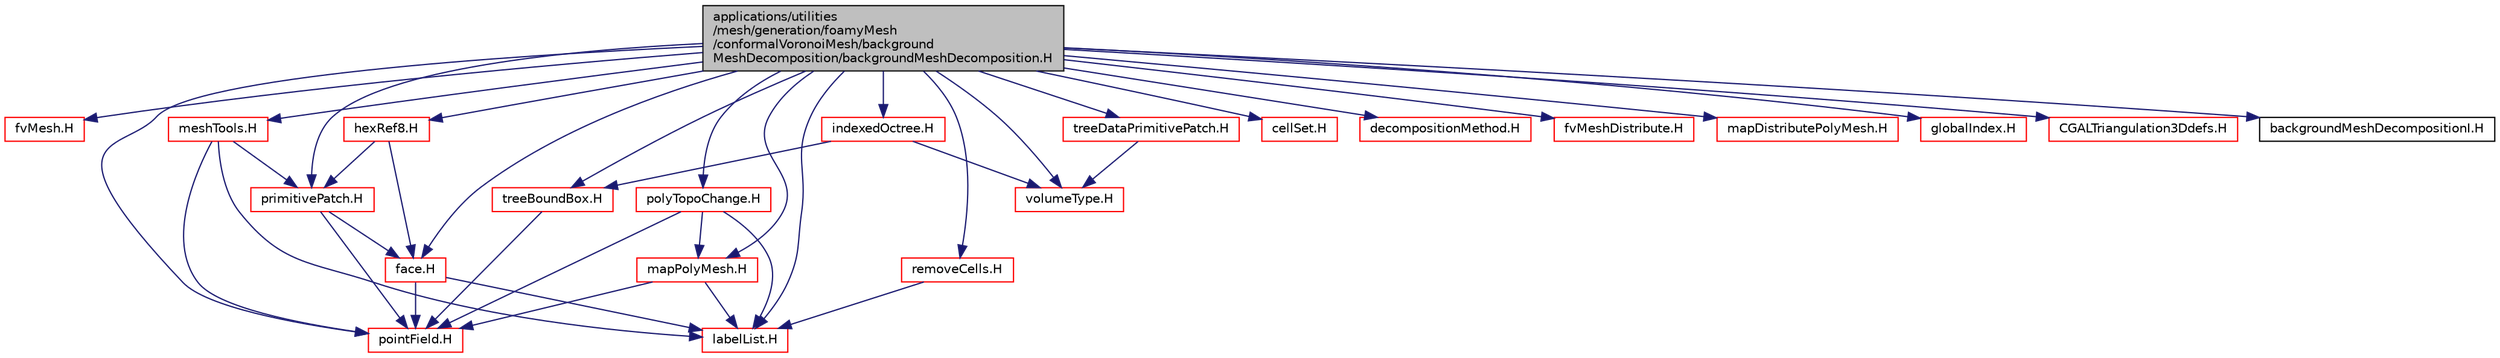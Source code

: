 digraph "applications/utilities/mesh/generation/foamyMesh/conformalVoronoiMesh/backgroundMeshDecomposition/backgroundMeshDecomposition.H"
{
  bgcolor="transparent";
  edge [fontname="Helvetica",fontsize="10",labelfontname="Helvetica",labelfontsize="10"];
  node [fontname="Helvetica",fontsize="10",shape=record];
  Node0 [label="applications/utilities\l/mesh/generation/foamyMesh\l/conformalVoronoiMesh/background\lMeshDecomposition/backgroundMeshDecomposition.H",height=0.2,width=0.4,color="black", fillcolor="grey75", style="filled", fontcolor="black"];
  Node0 -> Node1 [color="midnightblue",fontsize="10",style="solid",fontname="Helvetica"];
  Node1 [label="fvMesh.H",height=0.2,width=0.4,color="red",URL="$a03719.html"];
  Node0 -> Node283 [color="midnightblue",fontsize="10",style="solid",fontname="Helvetica"];
  Node283 [label="hexRef8.H",height=0.2,width=0.4,color="red",URL="$a00755.html"];
  Node283 -> Node164 [color="midnightblue",fontsize="10",style="solid",fontname="Helvetica"];
  Node164 [label="face.H",height=0.2,width=0.4,color="red",URL="$a12080.html"];
  Node164 -> Node101 [color="midnightblue",fontsize="10",style="solid",fontname="Helvetica"];
  Node101 [label="pointField.H",height=0.2,width=0.4,color="red",URL="$a12830.html"];
  Node164 -> Node117 [color="midnightblue",fontsize="10",style="solid",fontname="Helvetica"];
  Node117 [label="labelList.H",height=0.2,width=0.4,color="red",URL="$a13154.html"];
  Node283 -> Node201 [color="midnightblue",fontsize="10",style="solid",fontname="Helvetica"];
  Node201 [label="primitivePatch.H",height=0.2,width=0.4,color="red",URL="$a12767.html"];
  Node201 -> Node164 [color="midnightblue",fontsize="10",style="solid",fontname="Helvetica"];
  Node201 -> Node101 [color="midnightblue",fontsize="10",style="solid",fontname="Helvetica"];
  Node0 -> Node291 [color="midnightblue",fontsize="10",style="solid",fontname="Helvetica"];
  Node291 [label="cellSet.H",height=0.2,width=0.4,color="red",URL="$a08810.html"];
  Node0 -> Node293 [color="midnightblue",fontsize="10",style="solid",fontname="Helvetica"];
  Node293 [label="meshTools.H",height=0.2,width=0.4,color="red",URL="$a08357.html"];
  Node293 -> Node117 [color="midnightblue",fontsize="10",style="solid",fontname="Helvetica"];
  Node293 -> Node101 [color="midnightblue",fontsize="10",style="solid",fontname="Helvetica"];
  Node293 -> Node201 [color="midnightblue",fontsize="10",style="solid",fontname="Helvetica"];
  Node0 -> Node294 [color="midnightblue",fontsize="10",style="solid",fontname="Helvetica"];
  Node294 [label="polyTopoChange.H",height=0.2,width=0.4,color="red",URL="$a00791.html"];
  Node294 -> Node117 [color="midnightblue",fontsize="10",style="solid",fontname="Helvetica"];
  Node294 -> Node101 [color="midnightblue",fontsize="10",style="solid",fontname="Helvetica"];
  Node294 -> Node295 [color="midnightblue",fontsize="10",style="solid",fontname="Helvetica"];
  Node295 [label="mapPolyMesh.H",height=0.2,width=0.4,color="red",URL="$a12365.html"];
  Node295 -> Node117 [color="midnightblue",fontsize="10",style="solid",fontname="Helvetica"];
  Node295 -> Node101 [color="midnightblue",fontsize="10",style="solid",fontname="Helvetica"];
  Node0 -> Node295 [color="midnightblue",fontsize="10",style="solid",fontname="Helvetica"];
  Node0 -> Node299 [color="midnightblue",fontsize="10",style="solid",fontname="Helvetica"];
  Node299 [label="decompositionMethod.H",height=0.2,width=0.4,color="red",URL="$a13883.html"];
  Node0 -> Node303 [color="midnightblue",fontsize="10",style="solid",fontname="Helvetica"];
  Node303 [label="fvMeshDistribute.H",height=0.2,width=0.4,color="red",URL="$a00419.html"];
  Node0 -> Node331 [color="midnightblue",fontsize="10",style="solid",fontname="Helvetica"];
  Node331 [label="removeCells.H",height=0.2,width=0.4,color="red",URL="$a00821.html"];
  Node331 -> Node117 [color="midnightblue",fontsize="10",style="solid",fontname="Helvetica"];
  Node0 -> Node332 [color="midnightblue",fontsize="10",style="solid",fontname="Helvetica"];
  Node332 [label="mapDistributePolyMesh.H",height=0.2,width=0.4,color="red",URL="$a12353.html"];
  Node0 -> Node346 [color="midnightblue",fontsize="10",style="solid",fontname="Helvetica"];
  Node346 [label="globalIndex.H",height=0.2,width=0.4,color="red",URL="$a12281.html"];
  Node0 -> Node348 [color="midnightblue",fontsize="10",style="solid",fontname="Helvetica"];
  Node348 [label="treeBoundBox.H",height=0.2,width=0.4,color="red",URL="$a12896.html"];
  Node348 -> Node101 [color="midnightblue",fontsize="10",style="solid",fontname="Helvetica"];
  Node0 -> Node201 [color="midnightblue",fontsize="10",style="solid",fontname="Helvetica"];
  Node0 -> Node164 [color="midnightblue",fontsize="10",style="solid",fontname="Helvetica"];
  Node0 -> Node117 [color="midnightblue",fontsize="10",style="solid",fontname="Helvetica"];
  Node0 -> Node101 [color="midnightblue",fontsize="10",style="solid",fontname="Helvetica"];
  Node0 -> Node351 [color="midnightblue",fontsize="10",style="solid",fontname="Helvetica"];
  Node351 [label="indexedOctree.H",height=0.2,width=0.4,color="red",URL="$a09083.html"];
  Node351 -> Node348 [color="midnightblue",fontsize="10",style="solid",fontname="Helvetica"];
  Node351 -> Node355 [color="midnightblue",fontsize="10",style="solid",fontname="Helvetica"];
  Node355 [label="volumeType.H",height=0.2,width=0.4,color="red",URL="$a09101.html"];
  Node0 -> Node356 [color="midnightblue",fontsize="10",style="solid",fontname="Helvetica"];
  Node356 [label="treeDataPrimitivePatch.H",height=0.2,width=0.4,color="red",URL="$a08255.html"];
  Node356 -> Node355 [color="midnightblue",fontsize="10",style="solid",fontname="Helvetica"];
  Node0 -> Node355 [color="midnightblue",fontsize="10",style="solid",fontname="Helvetica"];
  Node0 -> Node358 [color="midnightblue",fontsize="10",style="solid",fontname="Helvetica"];
  Node358 [label="CGALTriangulation3Ddefs.H",height=0.2,width=0.4,color="red",URL="$a18611.html",tooltip="CGAL data structures used for 3D Delaunay meshing. "];
  Node0 -> Node383 [color="midnightblue",fontsize="10",style="solid",fontname="Helvetica"];
  Node383 [label="backgroundMeshDecompositionI.H",height=0.2,width=0.4,color="black",URL="$a18479.html"];
}
